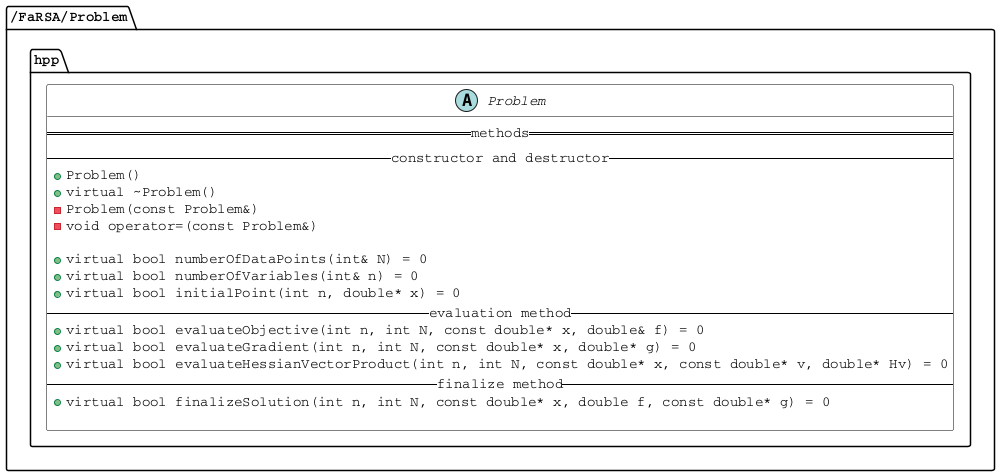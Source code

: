 @startuml
skinparam defaultFontName Courier
skinparam class {
  BackgroundColor white
  BorderColor black
}
package "./FaRSA/Problem.hpp"{
    abstract class Problem{
        == methods ==
        -- constructor and destructor --
        + Problem()
        + virtual ~Problem()
        - Problem(const Problem&)
        - void operator=(const Problem&)
        
        + virtual bool numberOfDataPoints(int& N) = 0
        + virtual bool numberOfVariables(int& n) = 0
        + virtual bool initialPoint(int n, double* x) = 0
        -- evaluation method --
        + virtual bool evaluateObjective(int n, int N, const double* x, double& f) = 0
        + virtual bool evaluateGradient(int n, int N, const double* x, double* g) = 0
        + virtual bool evaluateHessianVectorProduct(int n, int N, const double* x, const double* v, double* Hv) = 0
        -- finalize method --
        + virtual bool finalizeSolution(int n, int N, const double* x, double f, const double* g) = 0
        
    }
}
@enduml
